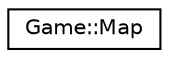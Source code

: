 digraph "Graphical Class Hierarchy"
{
 // LATEX_PDF_SIZE
  edge [fontname="Helvetica",fontsize="10",labelfontname="Helvetica",labelfontsize="10"];
  node [fontname="Helvetica",fontsize="10",shape=record];
  rankdir="LR";
  Node0 [label="Game::Map",height=0.2,width=0.4,color="black", fillcolor="white", style="filled",URL="$class_game_1_1_map.html",tooltip=" "];
}
